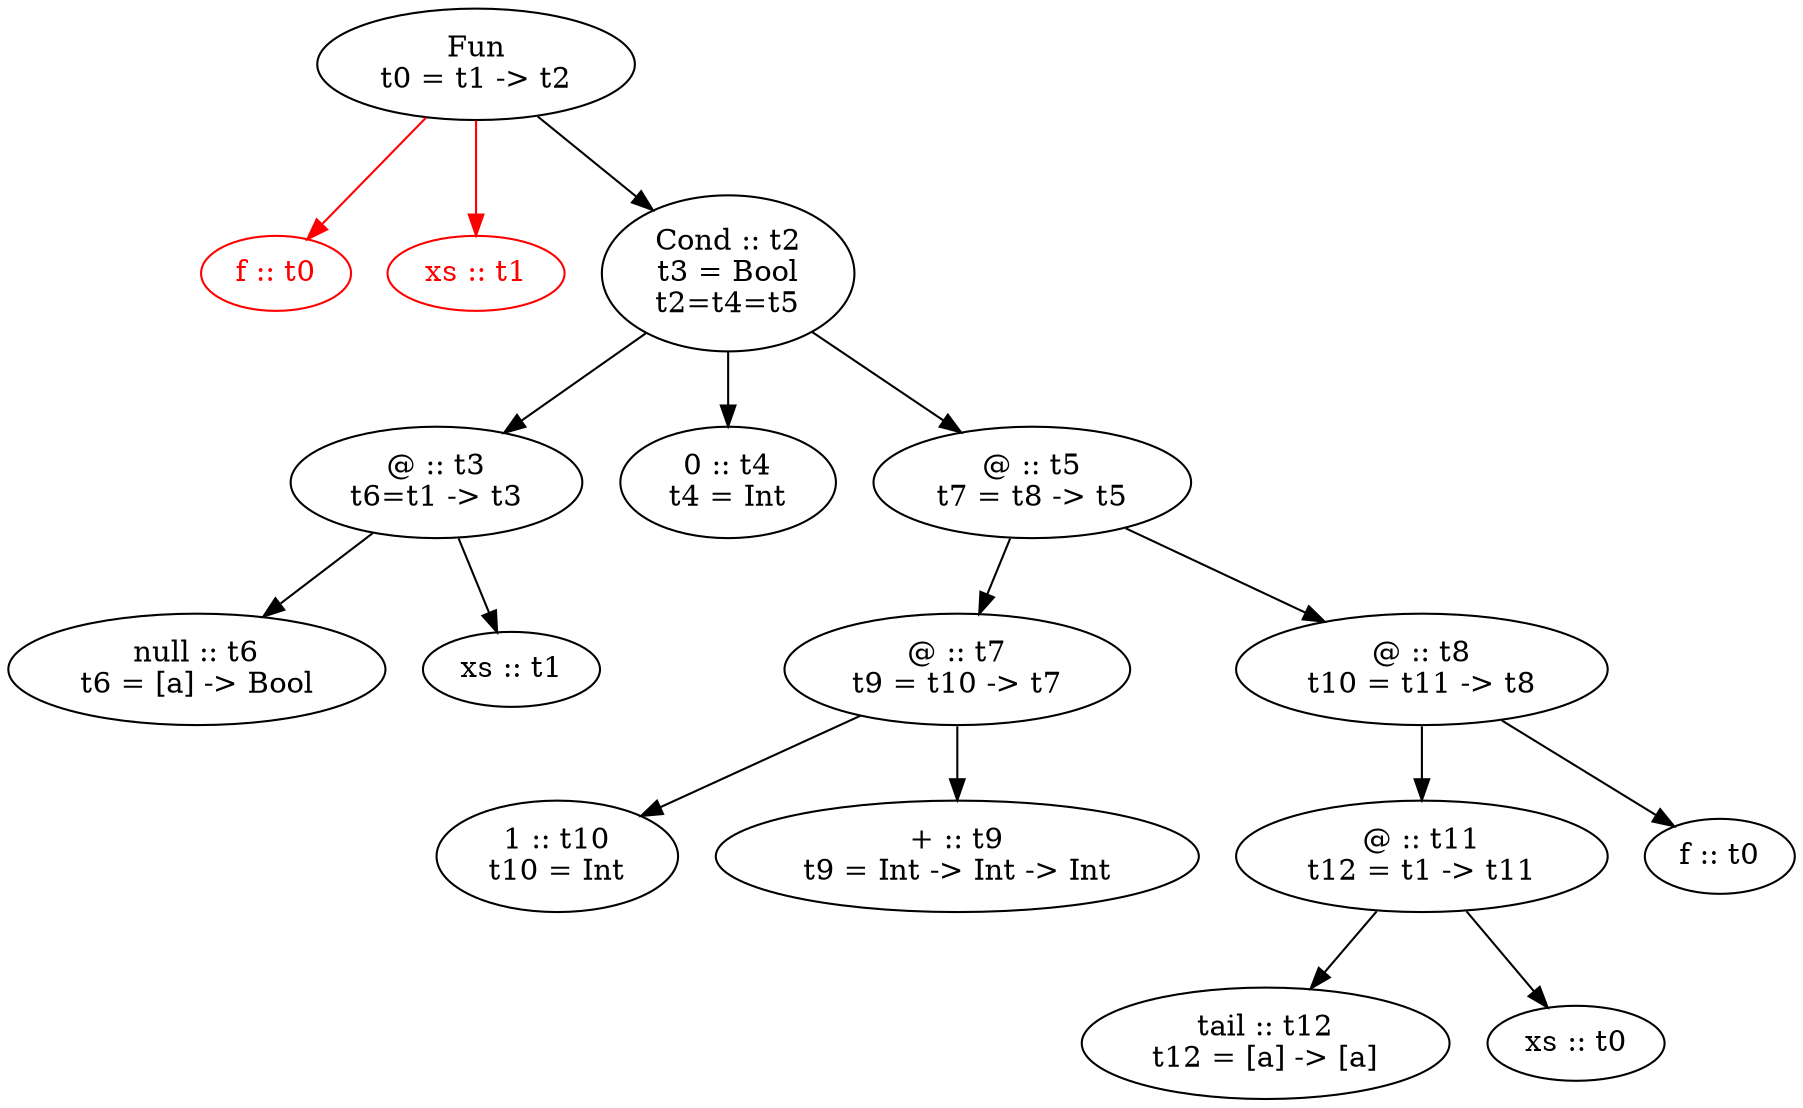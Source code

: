 digraph G {
	1 -> 2 [color=red]
	1 -> 3 [color=red]
	1 -> 4
	4 -> 5
	4 -> 6 
	4 -> 7
	5 -> 8
	5 -> 9
	7 -> 10
	7 -> 11
	10 -> 13
	10 -> 12
	11 -> 15
	11 -> 14
	15 -> 16
	15 -> 17

//	14 -> 2 [style=dotted]
//	17 -> 3 [style=dotted]
//	9 -> 3 [style=dotted]

	1 [label="Fun\nt0 = t1 -> t2"]
	2 [label="f :: t0", fontcolor=red, color=red]
	3 [label="xs :: t1", fontcolor=red, color=red]
	4 [label="Cond :: t2\nt3 = Bool\nt2=t4=t5"]
	5 [label="@ :: t3\nt6=t1 -> t3"]
	6 [label="0 :: t4\nt4 = Int"]
	7 [label="@ :: t5\nt7 = t8 -> t5"]
	8 [label="null :: t6\nt6 = [a] -> Bool"]
	9 [label="xs :: t1"]
	10 [label="@ :: t7\nt9 = t10 -> t7"]
	11 [label="@ :: t8\nt10 = t11 -> t8"]
	12 [label="+ :: t9\nt9 = Int -> Int -> Int"]
	13 [label="1 :: t10\nt10 = Int"]
	14 [label="f :: t0"]
	15 [label="@ :: t11\nt12 = t1 -> t11"]
	16 [label="tail :: t12\nt12 = [a] -> [a]"]
	17 [label="xs :: t0"]
}
